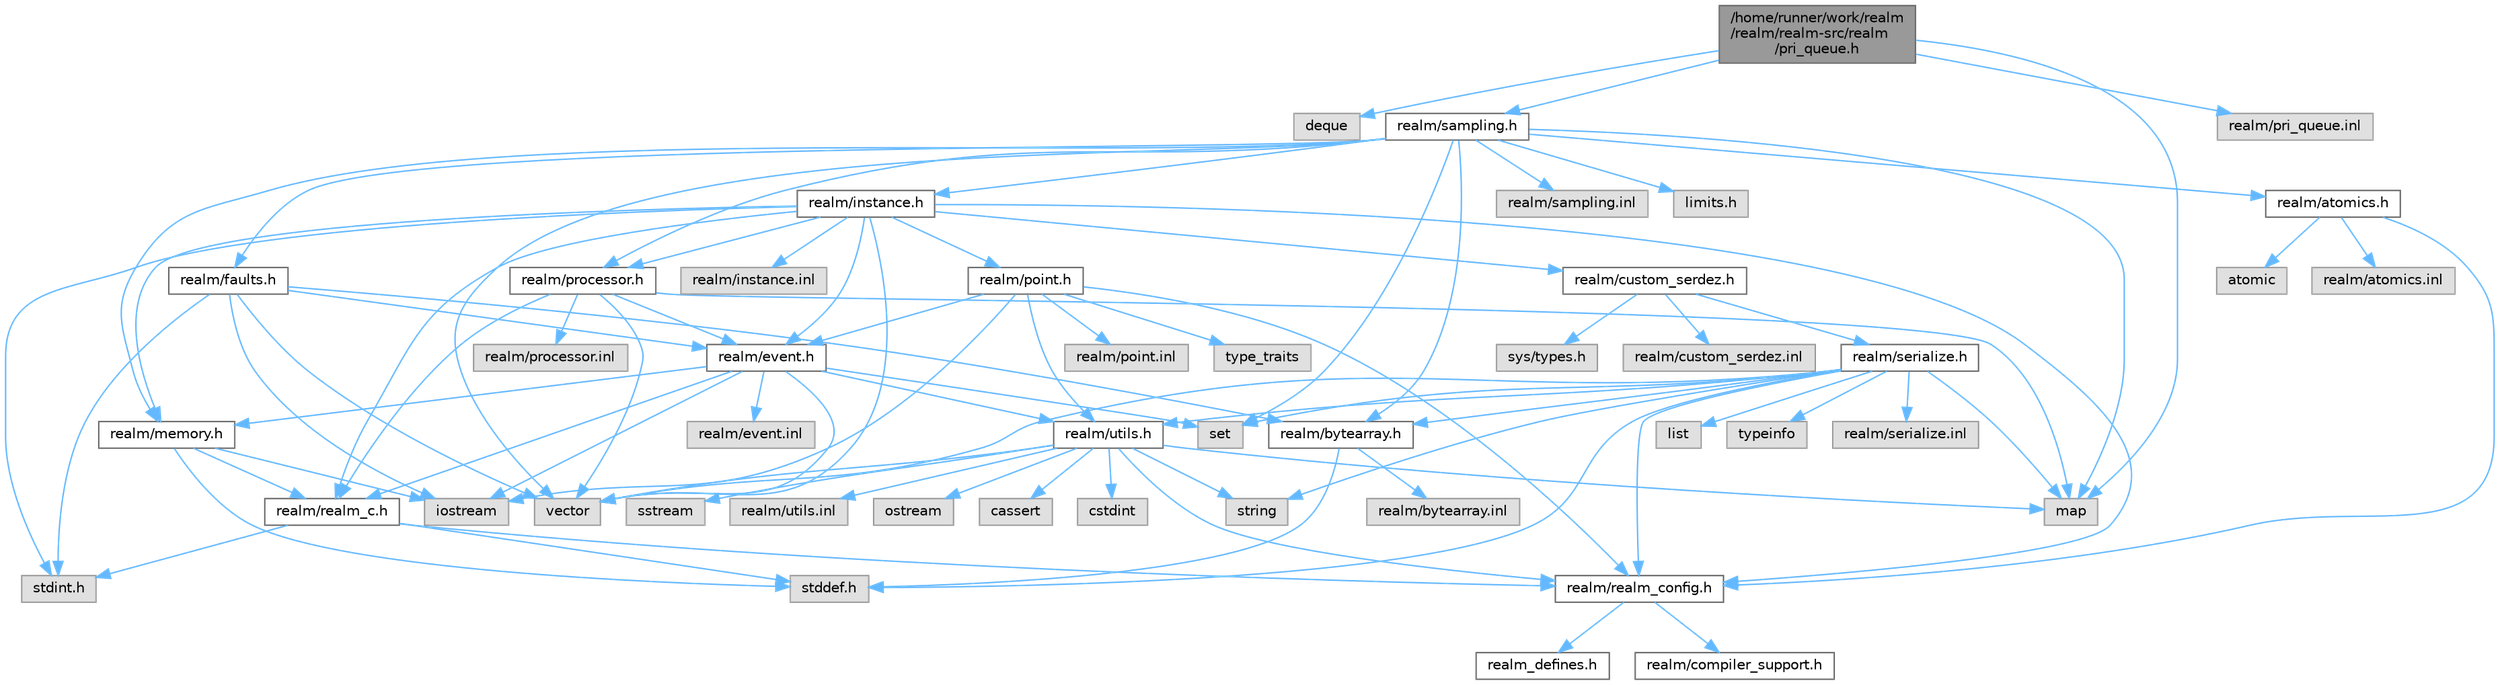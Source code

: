 digraph "/home/runner/work/realm/realm/realm-src/realm/pri_queue.h"
{
 // LATEX_PDF_SIZE
  bgcolor="transparent";
  edge [fontname=Helvetica,fontsize=10,labelfontname=Helvetica,labelfontsize=10];
  node [fontname=Helvetica,fontsize=10,shape=box,height=0.2,width=0.4];
  Node1 [id="Node000001",label="/home/runner/work/realm\l/realm/realm-src/realm\l/pri_queue.h",height=0.2,width=0.4,color="gray40", fillcolor="grey60", style="filled", fontcolor="black",tooltip=" "];
  Node1 -> Node2 [id="edge1_Node000001_Node000002",color="steelblue1",style="solid",tooltip=" "];
  Node2 [id="Node000002",label="deque",height=0.2,width=0.4,color="grey60", fillcolor="#E0E0E0", style="filled",tooltip=" "];
  Node1 -> Node3 [id="edge2_Node000001_Node000003",color="steelblue1",style="solid",tooltip=" "];
  Node3 [id="Node000003",label="map",height=0.2,width=0.4,color="grey60", fillcolor="#E0E0E0", style="filled",tooltip=" "];
  Node1 -> Node4 [id="edge3_Node000001_Node000004",color="steelblue1",style="solid",tooltip=" "];
  Node4 [id="Node000004",label="realm/sampling.h",height=0.2,width=0.4,color="grey40", fillcolor="white", style="filled",URL="$sampling_8h.html",tooltip=" "];
  Node4 -> Node5 [id="edge4_Node000004_Node000005",color="steelblue1",style="solid",tooltip=" "];
  Node5 [id="Node000005",label="limits.h",height=0.2,width=0.4,color="grey60", fillcolor="#E0E0E0", style="filled",tooltip=" "];
  Node4 -> Node6 [id="edge5_Node000004_Node000006",color="steelblue1",style="solid",tooltip=" "];
  Node6 [id="Node000006",label="vector",height=0.2,width=0.4,color="grey60", fillcolor="#E0E0E0", style="filled",tooltip=" "];
  Node4 -> Node7 [id="edge6_Node000004_Node000007",color="steelblue1",style="solid",tooltip=" "];
  Node7 [id="Node000007",label="set",height=0.2,width=0.4,color="grey60", fillcolor="#E0E0E0", style="filled",tooltip=" "];
  Node4 -> Node3 [id="edge7_Node000004_Node000003",color="steelblue1",style="solid",tooltip=" "];
  Node4 -> Node8 [id="edge8_Node000004_Node000008",color="steelblue1",style="solid",tooltip=" "];
  Node8 [id="Node000008",label="realm/bytearray.h",height=0.2,width=0.4,color="grey40", fillcolor="white", style="filled",URL="$bytearray_8h.html",tooltip=" "];
  Node8 -> Node9 [id="edge9_Node000008_Node000009",color="steelblue1",style="solid",tooltip=" "];
  Node9 [id="Node000009",label="stddef.h",height=0.2,width=0.4,color="grey60", fillcolor="#E0E0E0", style="filled",tooltip=" "];
  Node8 -> Node10 [id="edge10_Node000008_Node000010",color="steelblue1",style="solid",tooltip=" "];
  Node10 [id="Node000010",label="realm/bytearray.inl",height=0.2,width=0.4,color="grey60", fillcolor="#E0E0E0", style="filled",tooltip=" "];
  Node4 -> Node11 [id="edge11_Node000004_Node000011",color="steelblue1",style="solid",tooltip=" "];
  Node11 [id="Node000011",label="realm/processor.h",height=0.2,width=0.4,color="grey40", fillcolor="white", style="filled",URL="$processor_8h.html",tooltip=" "];
  Node11 -> Node12 [id="edge12_Node000011_Node000012",color="steelblue1",style="solid",tooltip=" "];
  Node12 [id="Node000012",label="realm/realm_c.h",height=0.2,width=0.4,color="grey40", fillcolor="white", style="filled",URL="$realm__c_8h.html",tooltip=" "];
  Node12 -> Node13 [id="edge13_Node000012_Node000013",color="steelblue1",style="solid",tooltip=" "];
  Node13 [id="Node000013",label="realm/realm_config.h",height=0.2,width=0.4,color="grey40", fillcolor="white", style="filled",URL="$realm__config_8h.html",tooltip=" "];
  Node13 -> Node14 [id="edge14_Node000013_Node000014",color="steelblue1",style="solid",tooltip=" "];
  Node14 [id="Node000014",label="realm_defines.h",height=0.2,width=0.4,color="grey40", fillcolor="white", style="filled",URL="$realm__defines_8h.html",tooltip=" "];
  Node13 -> Node15 [id="edge15_Node000013_Node000015",color="steelblue1",style="solid",tooltip=" "];
  Node15 [id="Node000015",label="realm/compiler_support.h",height=0.2,width=0.4,color="grey40", fillcolor="white", style="filled",URL="$compiler__support_8h.html",tooltip=" "];
  Node12 -> Node9 [id="edge16_Node000012_Node000009",color="steelblue1",style="solid",tooltip=" "];
  Node12 -> Node16 [id="edge17_Node000012_Node000016",color="steelblue1",style="solid",tooltip=" "];
  Node16 [id="Node000016",label="stdint.h",height=0.2,width=0.4,color="grey60", fillcolor="#E0E0E0", style="filled",tooltip=" "];
  Node11 -> Node17 [id="edge18_Node000011_Node000017",color="steelblue1",style="solid",tooltip=" "];
  Node17 [id="Node000017",label="realm/event.h",height=0.2,width=0.4,color="grey40", fillcolor="white", style="filled",URL="$event_8h.html",tooltip=" "];
  Node17 -> Node12 [id="edge19_Node000017_Node000012",color="steelblue1",style="solid",tooltip=" "];
  Node17 -> Node18 [id="edge20_Node000017_Node000018",color="steelblue1",style="solid",tooltip=" "];
  Node18 [id="Node000018",label="realm/utils.h",height=0.2,width=0.4,color="grey40", fillcolor="white", style="filled",URL="$utils_8h.html",tooltip=" "];
  Node18 -> Node13 [id="edge21_Node000018_Node000013",color="steelblue1",style="solid",tooltip=" "];
  Node18 -> Node19 [id="edge22_Node000018_Node000019",color="steelblue1",style="solid",tooltip=" "];
  Node19 [id="Node000019",label="string",height=0.2,width=0.4,color="grey60", fillcolor="#E0E0E0", style="filled",tooltip=" "];
  Node18 -> Node20 [id="edge23_Node000018_Node000020",color="steelblue1",style="solid",tooltip=" "];
  Node20 [id="Node000020",label="ostream",height=0.2,width=0.4,color="grey60", fillcolor="#E0E0E0", style="filled",tooltip=" "];
  Node18 -> Node6 [id="edge24_Node000018_Node000006",color="steelblue1",style="solid",tooltip=" "];
  Node18 -> Node3 [id="edge25_Node000018_Node000003",color="steelblue1",style="solid",tooltip=" "];
  Node18 -> Node21 [id="edge26_Node000018_Node000021",color="steelblue1",style="solid",tooltip=" "];
  Node21 [id="Node000021",label="cassert",height=0.2,width=0.4,color="grey60", fillcolor="#E0E0E0", style="filled",tooltip=" "];
  Node18 -> Node22 [id="edge27_Node000018_Node000022",color="steelblue1",style="solid",tooltip=" "];
  Node22 [id="Node000022",label="cstdint",height=0.2,width=0.4,color="grey60", fillcolor="#E0E0E0", style="filled",tooltip=" "];
  Node18 -> Node23 [id="edge28_Node000018_Node000023",color="steelblue1",style="solid",tooltip=" "];
  Node23 [id="Node000023",label="sstream",height=0.2,width=0.4,color="grey60", fillcolor="#E0E0E0", style="filled",tooltip=" "];
  Node18 -> Node24 [id="edge29_Node000018_Node000024",color="steelblue1",style="solid",tooltip=" "];
  Node24 [id="Node000024",label="realm/utils.inl",height=0.2,width=0.4,color="grey60", fillcolor="#E0E0E0", style="filled",tooltip=" "];
  Node17 -> Node25 [id="edge30_Node000017_Node000025",color="steelblue1",style="solid",tooltip=" "];
  Node25 [id="Node000025",label="realm/memory.h",height=0.2,width=0.4,color="grey40", fillcolor="white", style="filled",URL="$memory_8h.html",tooltip=" "];
  Node25 -> Node12 [id="edge31_Node000025_Node000012",color="steelblue1",style="solid",tooltip=" "];
  Node25 -> Node9 [id="edge32_Node000025_Node000009",color="steelblue1",style="solid",tooltip=" "];
  Node25 -> Node26 [id="edge33_Node000025_Node000026",color="steelblue1",style="solid",tooltip=" "];
  Node26 [id="Node000026",label="iostream",height=0.2,width=0.4,color="grey60", fillcolor="#E0E0E0", style="filled",tooltip=" "];
  Node17 -> Node6 [id="edge34_Node000017_Node000006",color="steelblue1",style="solid",tooltip=" "];
  Node17 -> Node7 [id="edge35_Node000017_Node000007",color="steelblue1",style="solid",tooltip=" "];
  Node17 -> Node26 [id="edge36_Node000017_Node000026",color="steelblue1",style="solid",tooltip=" "];
  Node17 -> Node27 [id="edge37_Node000017_Node000027",color="steelblue1",style="solid",tooltip=" "];
  Node27 [id="Node000027",label="realm/event.inl",height=0.2,width=0.4,color="grey60", fillcolor="#E0E0E0", style="filled",tooltip=" "];
  Node11 -> Node6 [id="edge38_Node000011_Node000006",color="steelblue1",style="solid",tooltip=" "];
  Node11 -> Node3 [id="edge39_Node000011_Node000003",color="steelblue1",style="solid",tooltip=" "];
  Node11 -> Node28 [id="edge40_Node000011_Node000028",color="steelblue1",style="solid",tooltip=" "];
  Node28 [id="Node000028",label="realm/processor.inl",height=0.2,width=0.4,color="grey60", fillcolor="#E0E0E0", style="filled",tooltip=" "];
  Node4 -> Node25 [id="edge41_Node000004_Node000025",color="steelblue1",style="solid",tooltip=" "];
  Node4 -> Node29 [id="edge42_Node000004_Node000029",color="steelblue1",style="solid",tooltip=" "];
  Node29 [id="Node000029",label="realm/instance.h",height=0.2,width=0.4,color="grey40", fillcolor="white", style="filled",URL="$instance_8h.html",tooltip=" "];
  Node29 -> Node13 [id="edge43_Node000029_Node000013",color="steelblue1",style="solid",tooltip=" "];
  Node29 -> Node12 [id="edge44_Node000029_Node000012",color="steelblue1",style="solid",tooltip=" "];
  Node29 -> Node17 [id="edge45_Node000029_Node000017",color="steelblue1",style="solid",tooltip=" "];
  Node29 -> Node25 [id="edge46_Node000029_Node000025",color="steelblue1",style="solid",tooltip=" "];
  Node29 -> Node11 [id="edge47_Node000029_Node000011",color="steelblue1",style="solid",tooltip=" "];
  Node29 -> Node30 [id="edge48_Node000029_Node000030",color="steelblue1",style="solid",tooltip=" "];
  Node30 [id="Node000030",label="realm/point.h",height=0.2,width=0.4,color="grey40", fillcolor="white", style="filled",URL="$point_8h.html",tooltip=" "];
  Node30 -> Node13 [id="edge49_Node000030_Node000013",color="steelblue1",style="solid",tooltip=" "];
  Node30 -> Node17 [id="edge50_Node000030_Node000017",color="steelblue1",style="solid",tooltip=" "];
  Node30 -> Node18 [id="edge51_Node000030_Node000018",color="steelblue1",style="solid",tooltip=" "];
  Node30 -> Node26 [id="edge52_Node000030_Node000026",color="steelblue1",style="solid",tooltip=" "];
  Node30 -> Node31 [id="edge53_Node000030_Node000031",color="steelblue1",style="solid",tooltip=" "];
  Node31 [id="Node000031",label="type_traits",height=0.2,width=0.4,color="grey60", fillcolor="#E0E0E0", style="filled",tooltip=" "];
  Node30 -> Node32 [id="edge54_Node000030_Node000032",color="steelblue1",style="solid",tooltip=" "];
  Node32 [id="Node000032",label="realm/point.inl",height=0.2,width=0.4,color="grey60", fillcolor="#E0E0E0", style="filled",tooltip=" "];
  Node29 -> Node33 [id="edge55_Node000029_Node000033",color="steelblue1",style="solid",tooltip=" "];
  Node33 [id="Node000033",label="realm/custom_serdez.h",height=0.2,width=0.4,color="grey40", fillcolor="white", style="filled",URL="$custom__serdez_8h.html",tooltip=" "];
  Node33 -> Node34 [id="edge56_Node000033_Node000034",color="steelblue1",style="solid",tooltip=" "];
  Node34 [id="Node000034",label="realm/serialize.h",height=0.2,width=0.4,color="grey40", fillcolor="white", style="filled",URL="$serialize_8h.html",tooltip=" "];
  Node34 -> Node13 [id="edge57_Node000034_Node000013",color="steelblue1",style="solid",tooltip=" "];
  Node34 -> Node8 [id="edge58_Node000034_Node000008",color="steelblue1",style="solid",tooltip=" "];
  Node34 -> Node18 [id="edge59_Node000034_Node000018",color="steelblue1",style="solid",tooltip=" "];
  Node34 -> Node9 [id="edge60_Node000034_Node000009",color="steelblue1",style="solid",tooltip=" "];
  Node34 -> Node6 [id="edge61_Node000034_Node000006",color="steelblue1",style="solid",tooltip=" "];
  Node34 -> Node35 [id="edge62_Node000034_Node000035",color="steelblue1",style="solid",tooltip=" "];
  Node35 [id="Node000035",label="list",height=0.2,width=0.4,color="grey60", fillcolor="#E0E0E0", style="filled",tooltip=" "];
  Node34 -> Node7 [id="edge63_Node000034_Node000007",color="steelblue1",style="solid",tooltip=" "];
  Node34 -> Node3 [id="edge64_Node000034_Node000003",color="steelblue1",style="solid",tooltip=" "];
  Node34 -> Node19 [id="edge65_Node000034_Node000019",color="steelblue1",style="solid",tooltip=" "];
  Node34 -> Node36 [id="edge66_Node000034_Node000036",color="steelblue1",style="solid",tooltip=" "];
  Node36 [id="Node000036",label="typeinfo",height=0.2,width=0.4,color="grey60", fillcolor="#E0E0E0", style="filled",tooltip=" "];
  Node34 -> Node37 [id="edge67_Node000034_Node000037",color="steelblue1",style="solid",tooltip=" "];
  Node37 [id="Node000037",label="realm/serialize.inl",height=0.2,width=0.4,color="grey60", fillcolor="#E0E0E0", style="filled",tooltip=" "];
  Node33 -> Node38 [id="edge68_Node000033_Node000038",color="steelblue1",style="solid",tooltip=" "];
  Node38 [id="Node000038",label="sys/types.h",height=0.2,width=0.4,color="grey60", fillcolor="#E0E0E0", style="filled",tooltip=" "];
  Node33 -> Node39 [id="edge69_Node000033_Node000039",color="steelblue1",style="solid",tooltip=" "];
  Node39 [id="Node000039",label="realm/custom_serdez.inl",height=0.2,width=0.4,color="grey60", fillcolor="#E0E0E0", style="filled",tooltip=" "];
  Node29 -> Node6 [id="edge70_Node000029_Node000006",color="steelblue1",style="solid",tooltip=" "];
  Node29 -> Node16 [id="edge71_Node000029_Node000016",color="steelblue1",style="solid",tooltip=" "];
  Node29 -> Node40 [id="edge72_Node000029_Node000040",color="steelblue1",style="solid",tooltip=" "];
  Node40 [id="Node000040",label="realm/instance.inl",height=0.2,width=0.4,color="grey60", fillcolor="#E0E0E0", style="filled",tooltip=" "];
  Node4 -> Node41 [id="edge73_Node000004_Node000041",color="steelblue1",style="solid",tooltip=" "];
  Node41 [id="Node000041",label="realm/faults.h",height=0.2,width=0.4,color="grey40", fillcolor="white", style="filled",URL="$faults_8h.html",tooltip=" "];
  Node41 -> Node8 [id="edge74_Node000041_Node000008",color="steelblue1",style="solid",tooltip=" "];
  Node41 -> Node17 [id="edge75_Node000041_Node000017",color="steelblue1",style="solid",tooltip=" "];
  Node41 -> Node6 [id="edge76_Node000041_Node000006",color="steelblue1",style="solid",tooltip=" "];
  Node41 -> Node26 [id="edge77_Node000041_Node000026",color="steelblue1",style="solid",tooltip=" "];
  Node41 -> Node16 [id="edge78_Node000041_Node000016",color="steelblue1",style="solid",tooltip=" "];
  Node4 -> Node42 [id="edge79_Node000004_Node000042",color="steelblue1",style="solid",tooltip=" "];
  Node42 [id="Node000042",label="realm/atomics.h",height=0.2,width=0.4,color="grey40", fillcolor="white", style="filled",URL="$atomics_8h.html",tooltip=" "];
  Node42 -> Node13 [id="edge80_Node000042_Node000013",color="steelblue1",style="solid",tooltip=" "];
  Node42 -> Node43 [id="edge81_Node000042_Node000043",color="steelblue1",style="solid",tooltip=" "];
  Node43 [id="Node000043",label="atomic",height=0.2,width=0.4,color="grey60", fillcolor="#E0E0E0", style="filled",tooltip=" "];
  Node42 -> Node44 [id="edge82_Node000042_Node000044",color="steelblue1",style="solid",tooltip=" "];
  Node44 [id="Node000044",label="realm/atomics.inl",height=0.2,width=0.4,color="grey60", fillcolor="#E0E0E0", style="filled",tooltip=" "];
  Node4 -> Node45 [id="edge83_Node000004_Node000045",color="steelblue1",style="solid",tooltip=" "];
  Node45 [id="Node000045",label="realm/sampling.inl",height=0.2,width=0.4,color="grey60", fillcolor="#E0E0E0", style="filled",tooltip=" "];
  Node1 -> Node46 [id="edge84_Node000001_Node000046",color="steelblue1",style="solid",tooltip=" "];
  Node46 [id="Node000046",label="realm/pri_queue.inl",height=0.2,width=0.4,color="grey60", fillcolor="#E0E0E0", style="filled",tooltip=" "];
}
